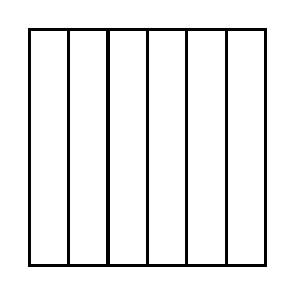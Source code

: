 \begin{tikzpicture}[very thick, scale=.5]
    \draw (0,0) rectangle (1,6);
    \draw (1,0) rectangle (2,6);
    \draw (2,0) rectangle (3,6);
    \draw (3,0) rectangle (4,6);
    \draw (4,0) rectangle (5,6);
    \draw (5,0) rectangle (6,6);
\end{tikzpicture}
